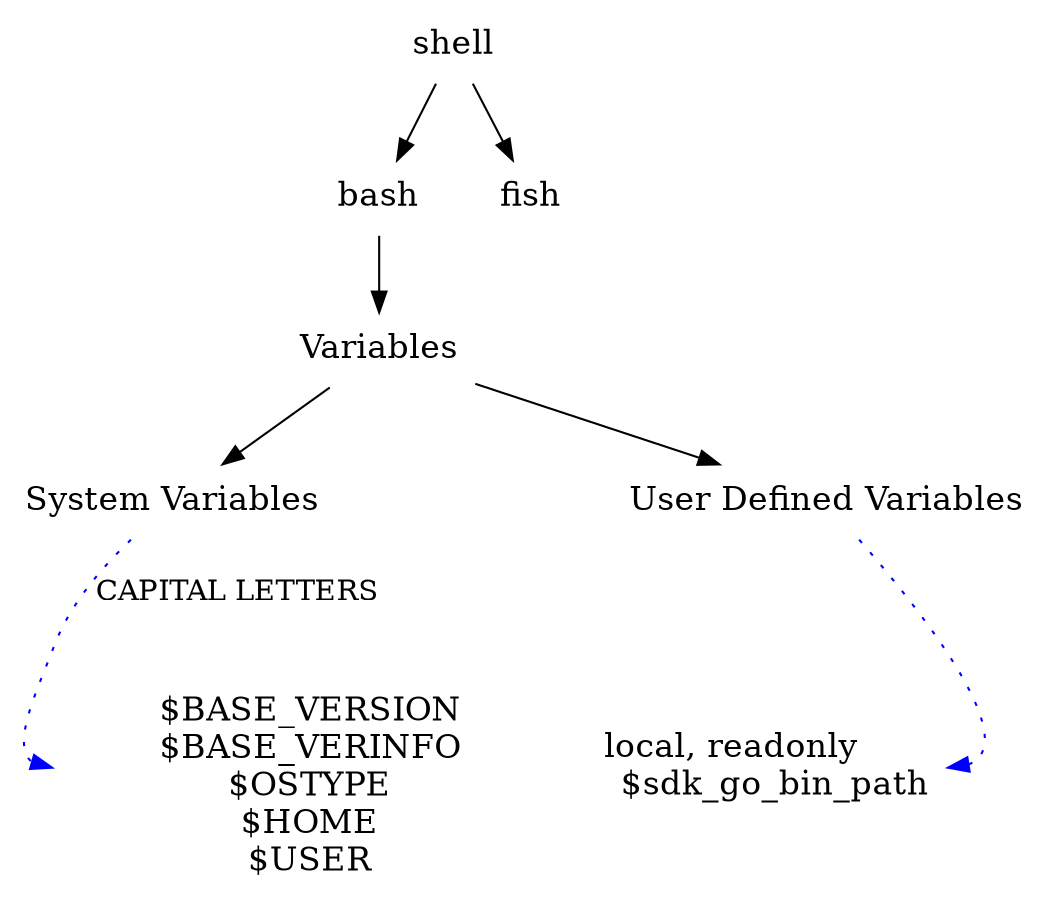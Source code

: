 digraph bash {
    node [shape=plaintext, fontsize=16];
    rankdir=TB
        shell -> bash, fish;
    bash -> Variables ;
    Variables -> "System Variables";
    Variables -> "User Defined Variables";

    edge [shape=box color=blue style="dotted, filled"];
    "System Variables" -> "
        $BASE_VERSION
        $BASE_VERINFO
        $OSTYPE
        $HOME
        $USER"
        :w [label="CAPITAL LETTERS"];
    "User Defined Variables" -> "local, readonly
        $sdk_go_bin_path"
        :e;
}

